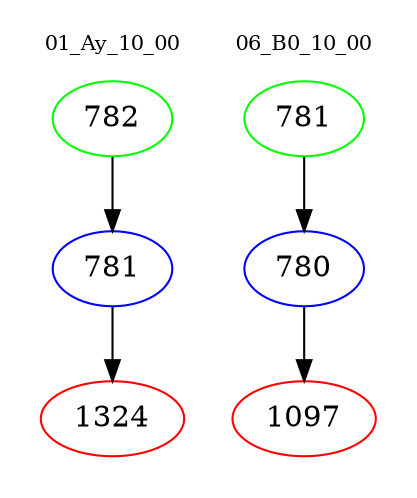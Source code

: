 digraph{
subgraph cluster_0 {
color = white
label = "01_Ay_10_00";
fontsize=10;
T0_782 [label="782", color="green"]
T0_782 -> T0_781 [color="black"]
T0_781 [label="781", color="blue"]
T0_781 -> T0_1324 [color="black"]
T0_1324 [label="1324", color="red"]
}
subgraph cluster_1 {
color = white
label = "06_B0_10_00";
fontsize=10;
T1_781 [label="781", color="green"]
T1_781 -> T1_780 [color="black"]
T1_780 [label="780", color="blue"]
T1_780 -> T1_1097 [color="black"]
T1_1097 [label="1097", color="red"]
}
}
